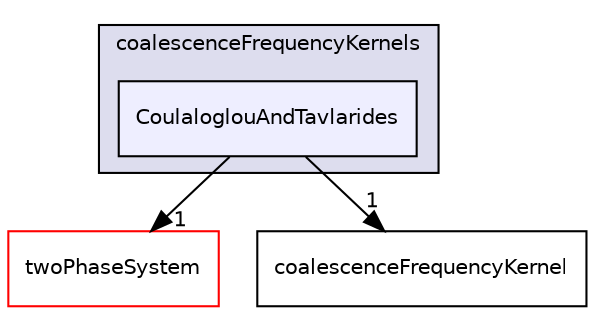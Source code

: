digraph "CoulaloglouAndTavlarides" {
  bgcolor=transparent;
  compound=true
  node [ fontsize="10", fontname="Helvetica"];
  edge [ labelfontsize="10", labelfontname="Helvetica"];
  subgraph clusterdir_92820da124da6957650bddb1ecb938b0 {
    graph [ bgcolor="#ddddee", pencolor="black", label="coalescenceFrequencyKernels" fontname="Helvetica", fontsize="10", URL="dir_92820da124da6957650bddb1ecb938b0.html"]
  dir_527eef4dd3737ac9531d0d1734cd4989 [shape=box, label="CoulaloglouAndTavlarides", style="filled", fillcolor="#eeeeff", pencolor="black", URL="dir_527eef4dd3737ac9531d0d1734cd4989.html"];
  }
  dir_c8dd8d838525102dfd397a50c2714810 [shape=box label="twoPhaseSystem" color="red" URL="dir_c8dd8d838525102dfd397a50c2714810.html"];
  dir_a263977d17652172c137f083279b8a32 [shape=box label="coalescenceFrequencyKernel" URL="dir_a263977d17652172c137f083279b8a32.html"];
  dir_527eef4dd3737ac9531d0d1734cd4989->dir_c8dd8d838525102dfd397a50c2714810 [headlabel="1", labeldistance=1.5 headhref="dir_000112_000054.html"];
  dir_527eef4dd3737ac9531d0d1734cd4989->dir_a263977d17652172c137f083279b8a32 [headlabel="1", labeldistance=1.5 headhref="dir_000112_000078.html"];
}
